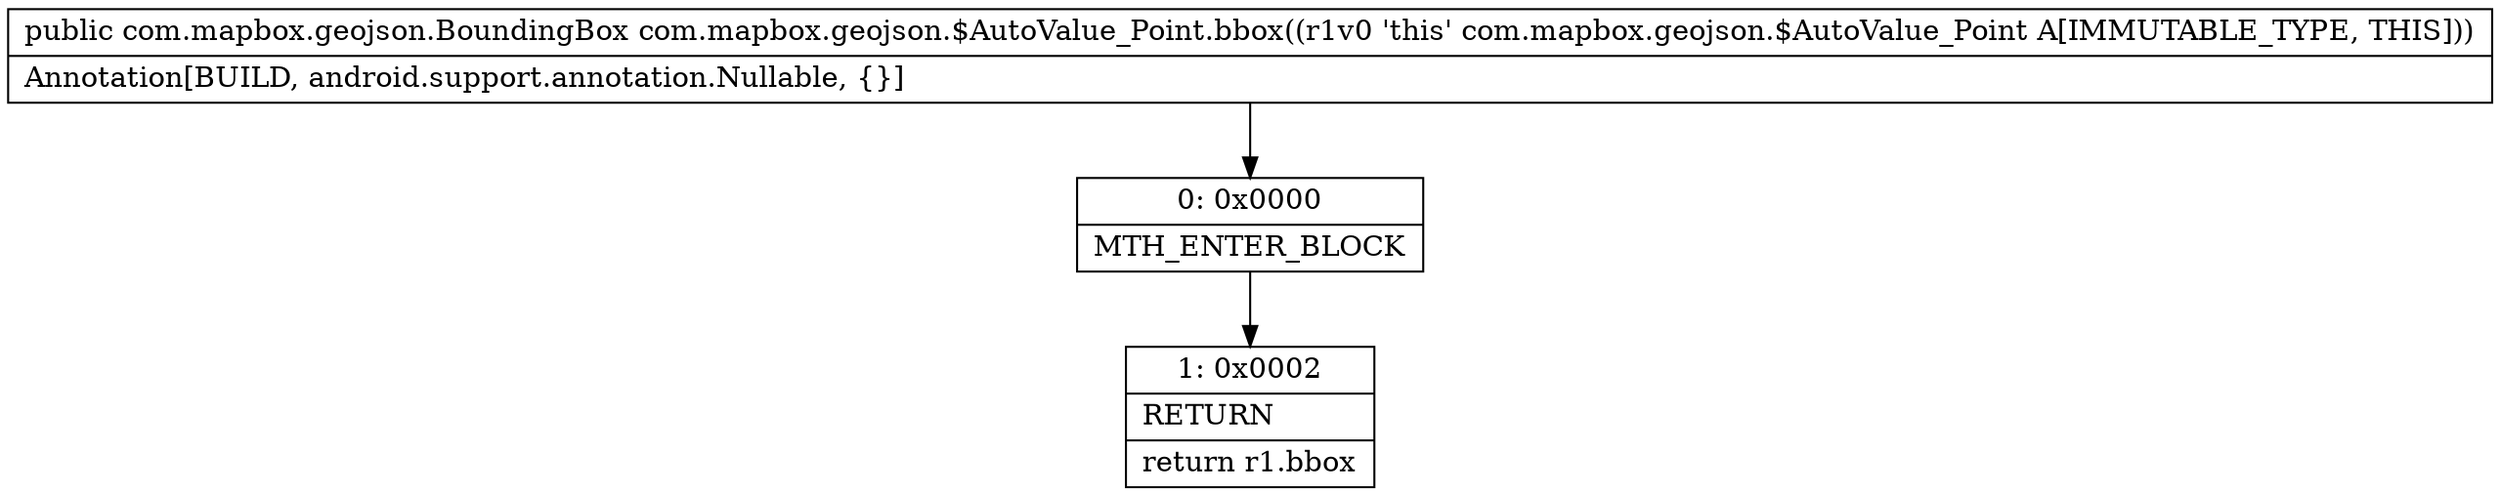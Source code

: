 digraph "CFG forcom.mapbox.geojson.$AutoValue_Point.bbox()Lcom\/mapbox\/geojson\/BoundingBox;" {
Node_0 [shape=record,label="{0\:\ 0x0000|MTH_ENTER_BLOCK\l}"];
Node_1 [shape=record,label="{1\:\ 0x0002|RETURN\l|return r1.bbox\l}"];
MethodNode[shape=record,label="{public com.mapbox.geojson.BoundingBox com.mapbox.geojson.$AutoValue_Point.bbox((r1v0 'this' com.mapbox.geojson.$AutoValue_Point A[IMMUTABLE_TYPE, THIS]))  | Annotation[BUILD, android.support.annotation.Nullable, \{\}]\l}"];
MethodNode -> Node_0;
Node_0 -> Node_1;
}

